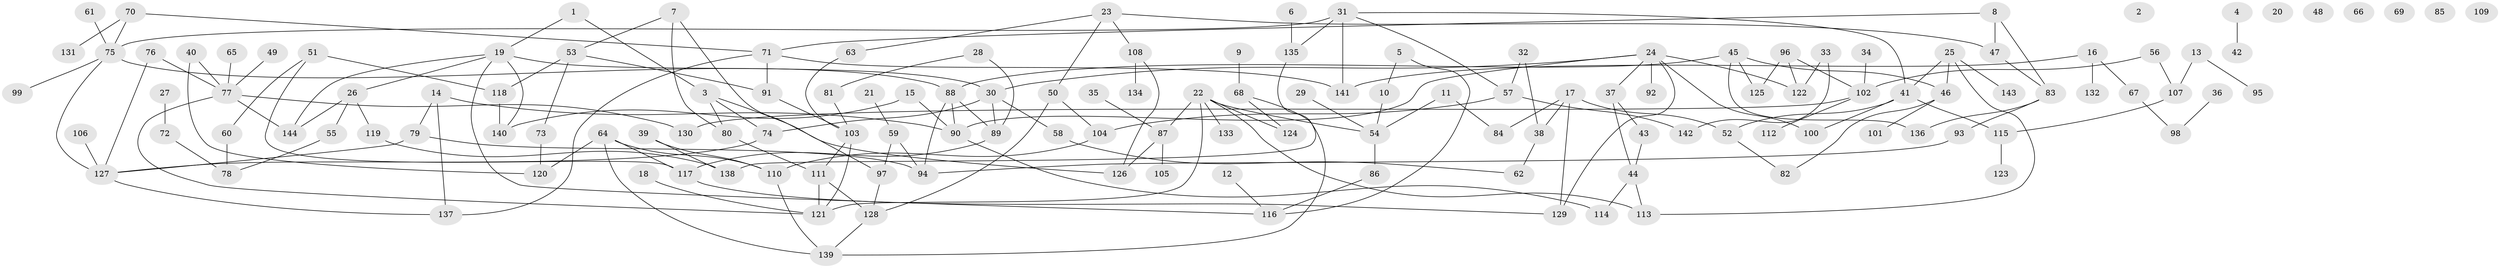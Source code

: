 // coarse degree distribution, {4: 0.09722222222222222, 0: 0.1111111111111111, 5: 0.09722222222222222, 1: 0.18055555555555555, 7: 0.05555555555555555, 2: 0.25, 6: 0.041666666666666664, 13: 0.013888888888888888, 12: 0.013888888888888888, 3: 0.125, 8: 0.013888888888888888}
// Generated by graph-tools (version 1.1) at 2025/16/03/04/25 18:16:25]
// undirected, 144 vertices, 190 edges
graph export_dot {
graph [start="1"]
  node [color=gray90,style=filled];
  1;
  2;
  3;
  4;
  5;
  6;
  7;
  8;
  9;
  10;
  11;
  12;
  13;
  14;
  15;
  16;
  17;
  18;
  19;
  20;
  21;
  22;
  23;
  24;
  25;
  26;
  27;
  28;
  29;
  30;
  31;
  32;
  33;
  34;
  35;
  36;
  37;
  38;
  39;
  40;
  41;
  42;
  43;
  44;
  45;
  46;
  47;
  48;
  49;
  50;
  51;
  52;
  53;
  54;
  55;
  56;
  57;
  58;
  59;
  60;
  61;
  62;
  63;
  64;
  65;
  66;
  67;
  68;
  69;
  70;
  71;
  72;
  73;
  74;
  75;
  76;
  77;
  78;
  79;
  80;
  81;
  82;
  83;
  84;
  85;
  86;
  87;
  88;
  89;
  90;
  91;
  92;
  93;
  94;
  95;
  96;
  97;
  98;
  99;
  100;
  101;
  102;
  103;
  104;
  105;
  106;
  107;
  108;
  109;
  110;
  111;
  112;
  113;
  114;
  115;
  116;
  117;
  118;
  119;
  120;
  121;
  122;
  123;
  124;
  125;
  126;
  127;
  128;
  129;
  130;
  131;
  132;
  133;
  134;
  135;
  136;
  137;
  138;
  139;
  140;
  141;
  142;
  143;
  144;
  1 -- 3;
  1 -- 19;
  3 -- 74;
  3 -- 80;
  3 -- 126;
  4 -- 42;
  5 -- 10;
  5 -- 116;
  6 -- 135;
  7 -- 53;
  7 -- 80;
  7 -- 97;
  8 -- 47;
  8 -- 71;
  8 -- 83;
  9 -- 68;
  10 -- 54;
  11 -- 54;
  11 -- 84;
  12 -- 116;
  13 -- 95;
  13 -- 107;
  14 -- 79;
  14 -- 90;
  14 -- 137;
  15 -- 90;
  15 -- 140;
  16 -- 67;
  16 -- 132;
  16 -- 141;
  17 -- 38;
  17 -- 52;
  17 -- 84;
  17 -- 129;
  18 -- 121;
  19 -- 26;
  19 -- 30;
  19 -- 116;
  19 -- 140;
  19 -- 144;
  21 -- 59;
  22 -- 54;
  22 -- 87;
  22 -- 113;
  22 -- 121;
  22 -- 124;
  22 -- 133;
  23 -- 47;
  23 -- 50;
  23 -- 63;
  23 -- 108;
  24 -- 30;
  24 -- 37;
  24 -- 90;
  24 -- 92;
  24 -- 100;
  24 -- 122;
  24 -- 129;
  25 -- 41;
  25 -- 46;
  25 -- 113;
  25 -- 143;
  26 -- 55;
  26 -- 119;
  26 -- 144;
  27 -- 72;
  28 -- 81;
  28 -- 89;
  29 -- 54;
  30 -- 58;
  30 -- 74;
  30 -- 89;
  31 -- 41;
  31 -- 57;
  31 -- 75;
  31 -- 135;
  31 -- 141;
  32 -- 38;
  32 -- 57;
  33 -- 122;
  33 -- 142;
  34 -- 102;
  35 -- 87;
  36 -- 98;
  37 -- 43;
  37 -- 44;
  38 -- 62;
  39 -- 110;
  39 -- 138;
  40 -- 77;
  40 -- 120;
  41 -- 52;
  41 -- 100;
  41 -- 115;
  43 -- 44;
  44 -- 113;
  44 -- 114;
  45 -- 46;
  45 -- 88;
  45 -- 125;
  45 -- 136;
  46 -- 82;
  46 -- 101;
  47 -- 83;
  49 -- 77;
  50 -- 104;
  50 -- 128;
  51 -- 60;
  51 -- 117;
  51 -- 118;
  52 -- 82;
  53 -- 73;
  53 -- 91;
  53 -- 118;
  54 -- 86;
  55 -- 78;
  56 -- 102;
  56 -- 107;
  57 -- 104;
  57 -- 142;
  58 -- 62;
  59 -- 94;
  59 -- 97;
  60 -- 78;
  61 -- 75;
  63 -- 103;
  64 -- 110;
  64 -- 117;
  64 -- 120;
  64 -- 139;
  65 -- 77;
  67 -- 98;
  68 -- 124;
  68 -- 139;
  70 -- 71;
  70 -- 75;
  70 -- 131;
  71 -- 91;
  71 -- 137;
  71 -- 141;
  72 -- 78;
  73 -- 120;
  74 -- 127;
  75 -- 88;
  75 -- 99;
  75 -- 127;
  76 -- 77;
  76 -- 127;
  77 -- 121;
  77 -- 130;
  77 -- 144;
  79 -- 94;
  79 -- 127;
  80 -- 111;
  81 -- 103;
  83 -- 93;
  83 -- 136;
  86 -- 116;
  87 -- 105;
  87 -- 126;
  88 -- 89;
  88 -- 90;
  88 -- 94;
  89 -- 117;
  90 -- 114;
  91 -- 103;
  93 -- 94;
  96 -- 102;
  96 -- 122;
  96 -- 125;
  97 -- 128;
  102 -- 112;
  102 -- 130;
  103 -- 111;
  103 -- 121;
  104 -- 110;
  106 -- 127;
  107 -- 115;
  108 -- 126;
  108 -- 134;
  110 -- 139;
  111 -- 121;
  111 -- 128;
  115 -- 123;
  117 -- 129;
  118 -- 140;
  119 -- 138;
  127 -- 137;
  128 -- 139;
  135 -- 138;
}
